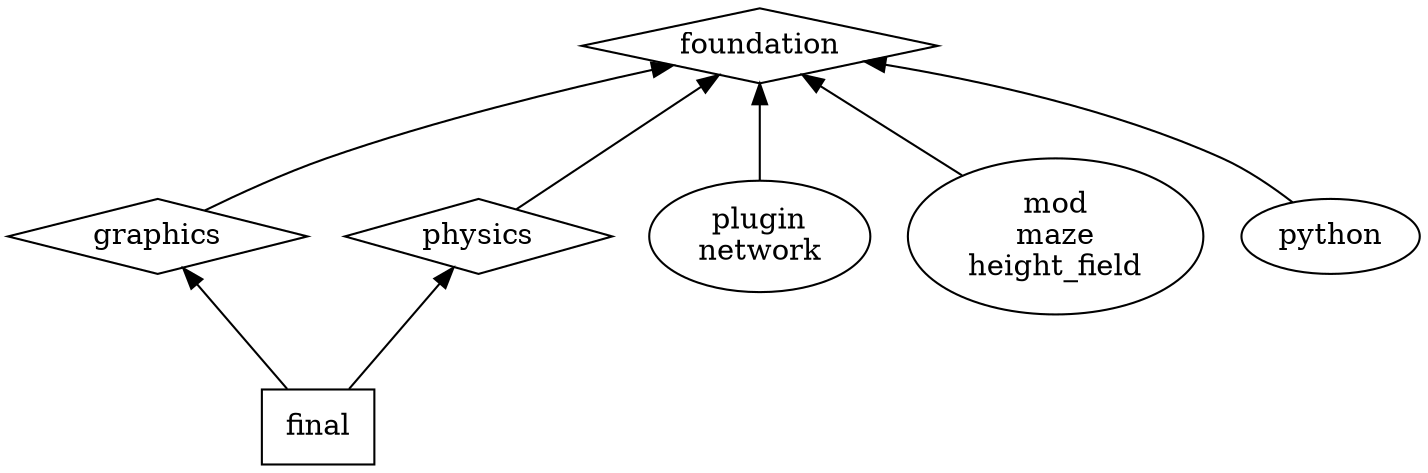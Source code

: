 digraph pipeline {
	rankdir = BT;

	/*
	subgraph cluster_async {
		label = "Async (input)";
		socket_in;
		events;
	}
	subgraph cluster_output {
		label = "Output";
		socket_out;
	}
	subgraph cluster_sync {
		label = "Sync (game loop)";
		update_state -> integrate_state -> notify_state_change -> render -> update_state
	}
	state [shape=box];
	
	update_state -> state [style=dashed];
	state -> integrate_state [style=dashed];

	events -> state [style=dashed];

	socket_in -> events;
	socket_in -> state [style=dashed];

	blank1 [label=""];

	notify_state_change -> blank1 [style=dashed];
	blank1 -> state [style=dashed];
	blank1 -> socket_out [style=dashed];
	*/

	foundation [shape=diamond]
	graphics [shape=diamond]
	physics [shape=diamond]
	final [shape=box]
	
	plugin [label="plugin\nnetwork"]
	mod [label="mod\nmaze\nheight_field"]
	
	mod -> foundation
	python -> foundation
	plugin -> foundation

	final -> graphics -> foundation
	final -> physics -> foundation
}
